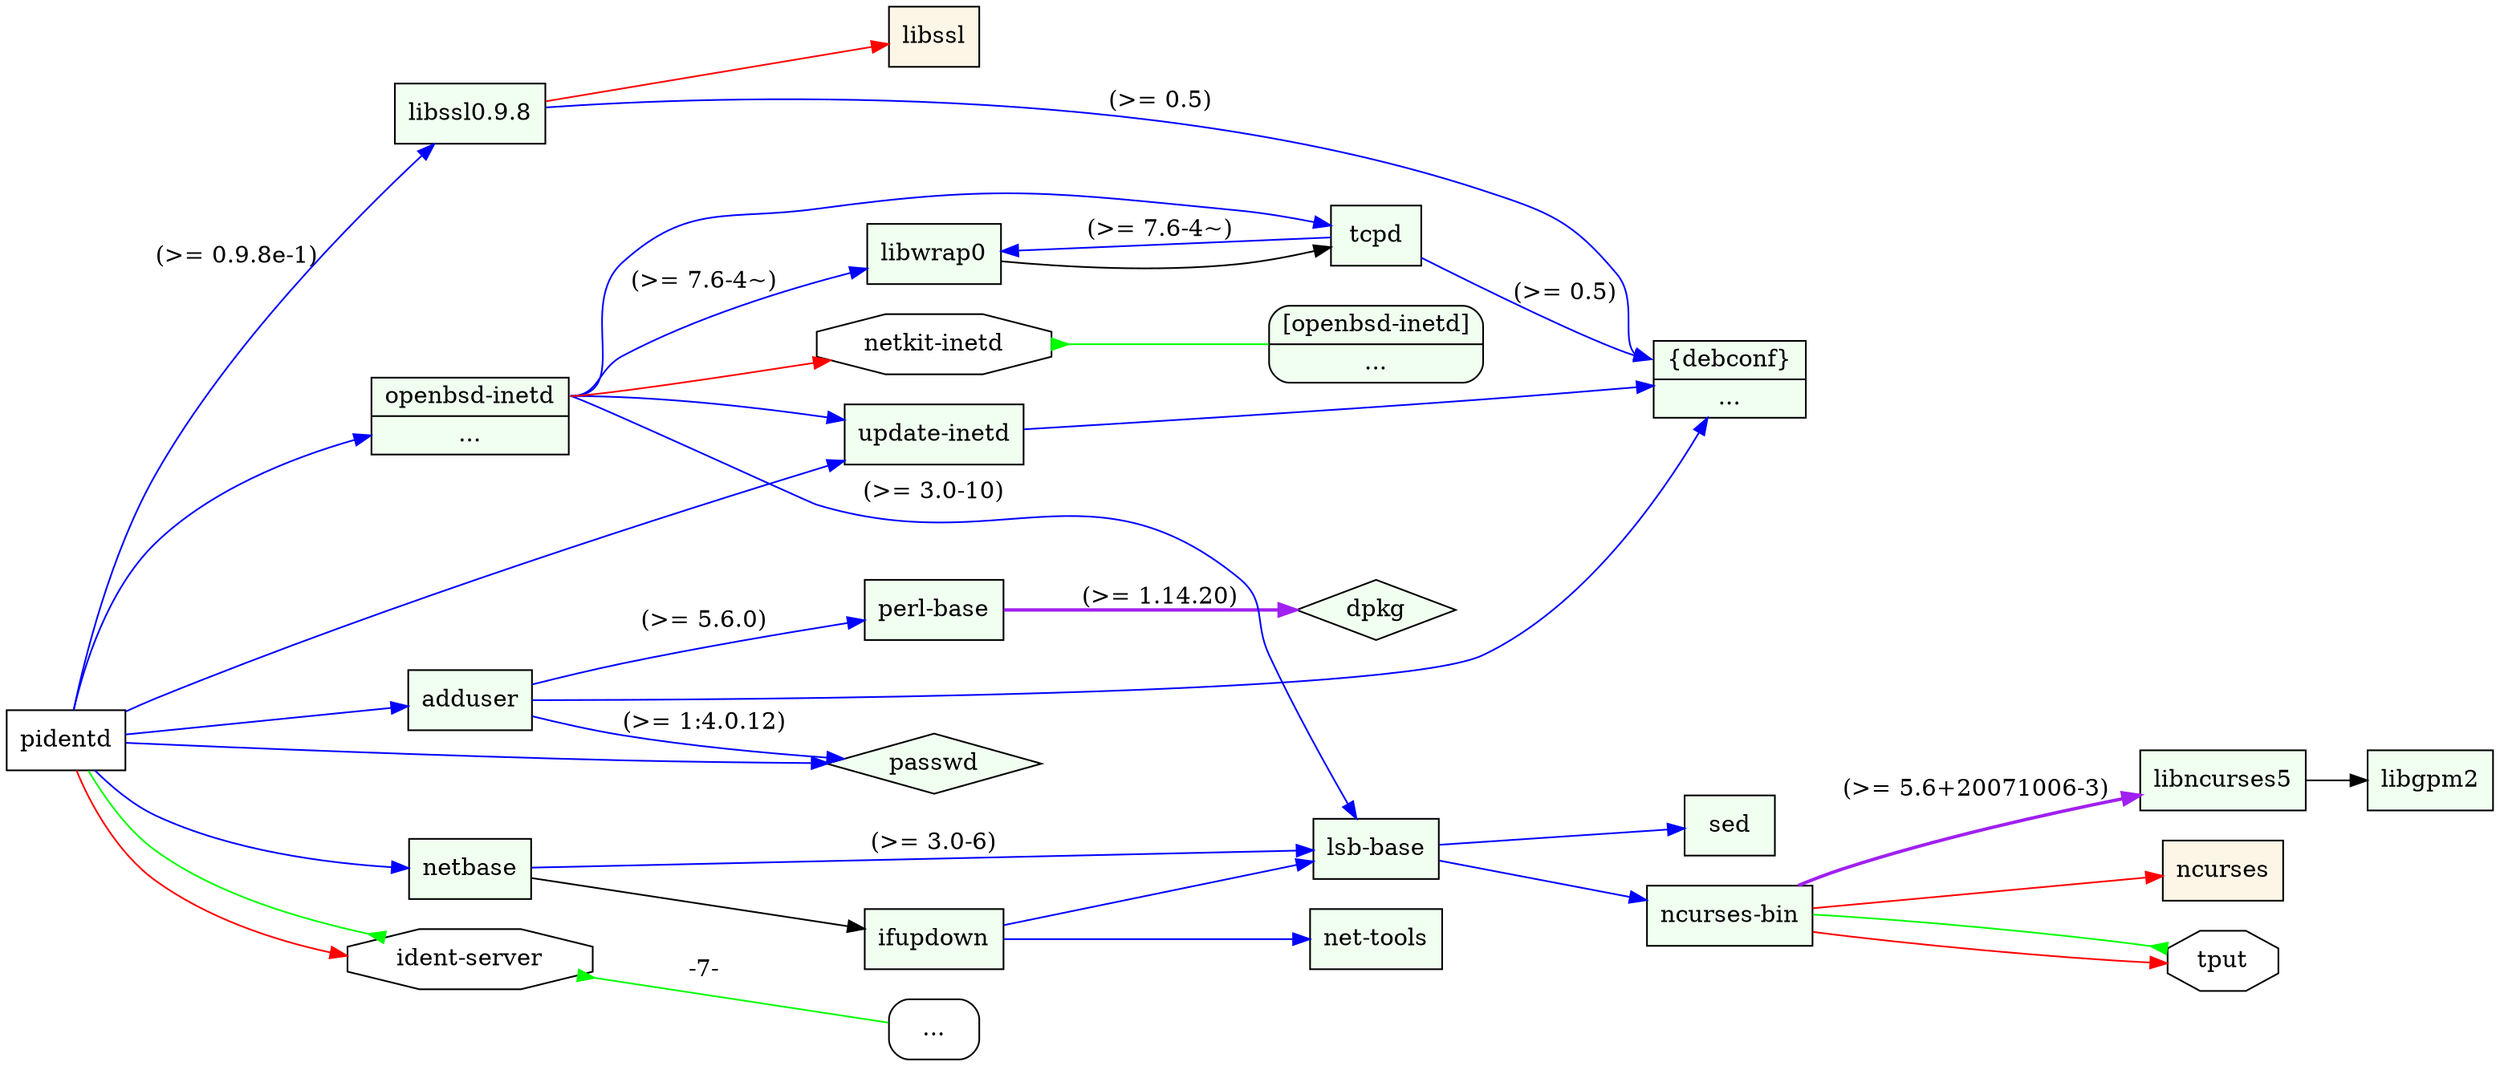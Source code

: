 digraph "pidentd" {
	rankdir=LR;
	node [shape=box];
	"pidentd" -> "libssl0.9.8" [color=blue,label="(>= 0.9.8e-1)"];
	"libssl0.9.8" -> "alt1":"debconf" [color=blue,label="(>= 0.5)"];
	"libssl0.9.8" -> "libssl" [color=red];
	"libssl0.9.8" [style=filled,fillcolor=honeydew];
	"pidentd" -> "netbase" [color=blue];
	"netbase" -> "lsb-base" [color=blue,label="(>= 3.0-6)"];
	"lsb-base" -> "sed" [color=blue];
	"sed" [style=filled,fillcolor=honeydew];
	"lsb-base" -> "ncurses-bin" [color=blue];
	"ncurses-bin" -> "libncurses5" [color=purple,style=bold,label="(>= 5.6+20071006-3)"];
	"libncurses5" -> "libgpm2";
	"libgpm2" [style=filled,fillcolor=honeydew];
	"libncurses5" [style=filled,fillcolor=honeydew];
	"ncurses-bin" -> "ncurses" [color=red];
	"ncurses-bin" -> "tput" [color=red];
	"ncurses-bin" [style=filled,fillcolor=honeydew];
	"lsb-base" [style=filled,fillcolor=honeydew];
	"netbase" -> "ifupdown";
	"ifupdown" -> "net-tools" [color=blue];
	"net-tools" [style=filled,fillcolor=honeydew];
	"ifupdown" -> "lsb-base" [color=blue];
	"ifupdown" [style=filled,fillcolor=honeydew];
	"netbase" [style=filled,fillcolor=honeydew];
	"pidentd" -> "adduser" [color=blue];
	"adduser" -> "perl-base" [color=blue,label="(>= 5.6.0)"];
	"perl-base" -> "dpkg" [color=purple,style=bold,label="(>= 1.14.20)"];
	"perl-base" [style=filled,fillcolor=honeydew];
	"adduser" -> "passwd" [color=blue,label="(>= 1:4.0.12)"];
	"adduser" -> "alt1" [color=blue];
	"adduser" [style=filled,fillcolor=honeydew];
	"pidentd" -> "passwd" [color=blue];
	"pidentd" -> "update-inetd" [color=blue];
	"update-inetd" -> "alt1" [color=blue];
	"update-inetd" [style=filled,fillcolor=honeydew];
	"pidentd" -> "alt2" [color=blue];
	"alt2":"openbsd-inetd" -> "libwrap0" [color=blue,label="(>= 7.6-4~)"];
	"libwrap0" -> "tcpd";
	"tcpd" -> "libwrap0" [color=blue,label="(>= 7.6-4~)"];
	"tcpd" -> "alt1":"debconf" [color=blue,label="(>= 0.5)"];
	"tcpd" [style=filled,fillcolor=honeydew];
	"libwrap0" [style=filled,fillcolor=honeydew];
	"alt2":"openbsd-inetd" -> "lsb-base" [color=blue,label="(>= 3.0-10)"];
	"alt2":"openbsd-inetd" -> "update-inetd" [color=blue];
	"alt2":"openbsd-inetd" -> "tcpd" [color=blue];
	"alt2":"openbsd-inetd" -> "netkit-inetd" [color=red];
	"pidentd" -> "ident-server" [color=red];
	"pidentd" -> "ident-server" [arrowhead=inv,color=green];
	"ident-server" [shape=octagon];
	"libssl" [style=filled,fillcolor=oldlace];
	"ncurses" [style=filled,fillcolor=oldlace];
	"tput" -> "ncurses-bin" [dir=back,arrowtail=inv,color=green];
	"tput" [shape=octagon];
	"netkit-inetd" -> virt1 [dir=back,arrowtail=inv,color=green];
	"netkit-inetd" [shape=octagon];
	"ident-server" -> "Pr-ident-server" [label="-7-",dir=back,arrowtail=inv,color=green];
	"Pr-ident-server" [label="...",style=rounded];
	"ident-server" [shape=octagon];
	alt1 [
		shape = "record"
		style = "filled"
		fillcolor = "honeydew"
		label = "<debconf> \{debconf\} | <other> ..."
	]
	alt2 [
		shape = "record"
		style = "filled"
		fillcolor = "honeydew"
		label = "<openbsd-inetd> openbsd-inetd | <other> ..."
	]
	virt1 [
		shape = "record"
		style = "rounded,filled"
		fillcolor = "honeydew"
		label = "<openbsd-inetd> [openbsd-inetd] | <other> ..."
	]
	"dpkg" [shape = diamond];
	"dpkg" [style=filled,fillcolor=honeydew];
	"passwd" [shape = diamond];
	"passwd" [style=filled,fillcolor=honeydew];
}
